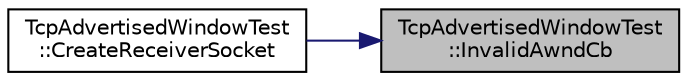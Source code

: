 digraph "TcpAdvertisedWindowTest::InvalidAwndCb"
{
 // LATEX_PDF_SIZE
  edge [fontname="Helvetica",fontsize="10",labelfontname="Helvetica",labelfontsize="10"];
  node [fontname="Helvetica",fontsize="10",shape=record];
  rankdir="RL";
  Node1 [label="TcpAdvertisedWindowTest\l::InvalidAwndCb",height=0.2,width=0.4,color="black", fillcolor="grey75", style="filled", fontcolor="black",tooltip="Callback called for the update of the awnd."];
  Node1 -> Node2 [dir="back",color="midnightblue",fontsize="10",style="solid",fontname="Helvetica"];
  Node2 [label="TcpAdvertisedWindowTest\l::CreateReceiverSocket",height=0.2,width=0.4,color="black", fillcolor="white", style="filled",URL="$class_tcp_advertised_window_test.html#a322099457f41afb575f67f795001e54a",tooltip="Create and install the socket to install on the receiver."];
}
